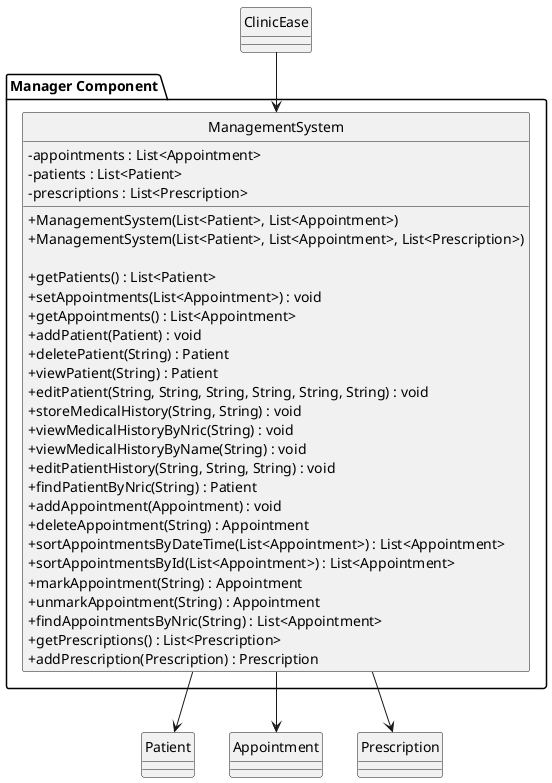 @startuml
skinparam classAttributeIconSize 0

package "Manager Component"{
class ManagementSystem {
    - appointments : List<Appointment>
    - patients : List<Patient>
    - prescriptions : List<Prescription>

    + ManagementSystem(List<Patient>, List<Appointment>)
    + ManagementSystem(List<Patient>, List<Appointment>, List<Prescription>)

    + getPatients() : List<Patient>
    + setAppointments(List<Appointment>) : void
    + getAppointments() : List<Appointment>
    + addPatient(Patient) : void
    + deletePatient(String) : Patient
    + viewPatient(String) : Patient
    + editPatient(String, String, String, String, String, String) : void
    + storeMedicalHistory(String, String) : void
    + viewMedicalHistoryByNric(String) : void
    + viewMedicalHistoryByName(String) : void
    + editPatientHistory(String, String, String) : void
    + findPatientByNric(String) : Patient
    + addAppointment(Appointment) : void
    + deleteAppointment(String) : Appointment
    + sortAppointmentsByDateTime(List<Appointment>) : List<Appointment>
    + sortAppointmentsById(List<Appointment>) : List<Appointment>
    + markAppointment(String) : Appointment
    + unmarkAppointment(String) : Appointment
    + findAppointmentsByNric(String) : List<Appointment>
    + getPrescriptions() : List<Prescription>
    + addPrescription(Prescription) : Prescription
}
}

ClinicEase --> ManagementSystem
ManagementSystem --> Patient
ManagementSystem --> Appointment
ManagementSystem --> Prescription

hide circle
@enduml

